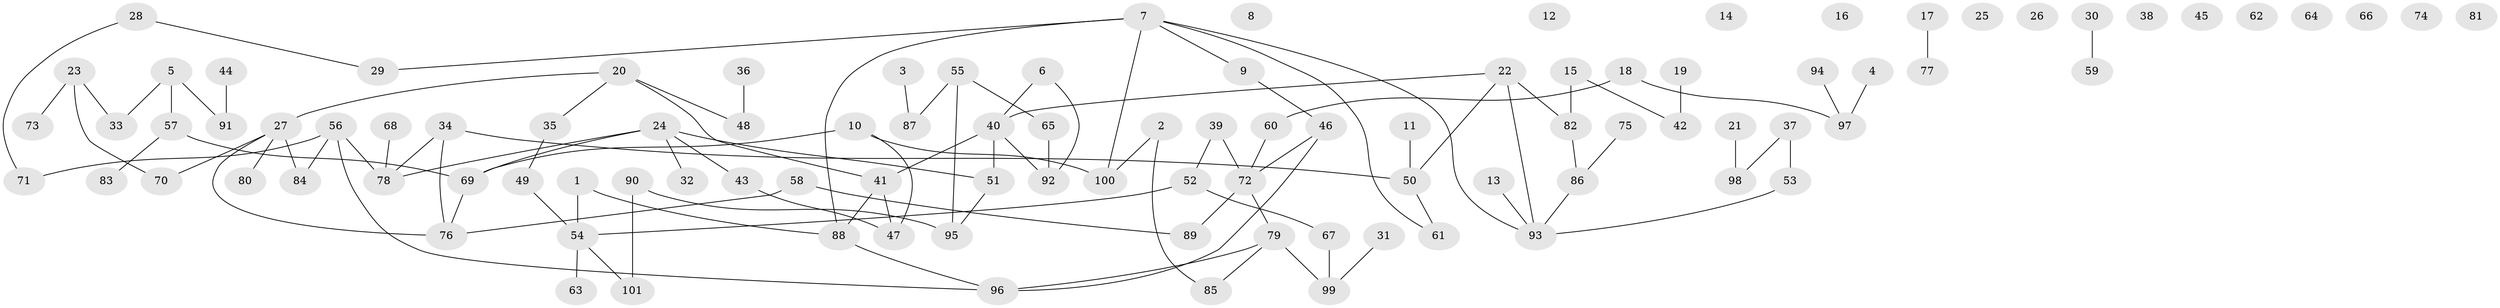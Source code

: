 // Generated by graph-tools (version 1.1) at 2025/40/03/09/25 04:40:50]
// undirected, 101 vertices, 108 edges
graph export_dot {
graph [start="1"]
  node [color=gray90,style=filled];
  1;
  2;
  3;
  4;
  5;
  6;
  7;
  8;
  9;
  10;
  11;
  12;
  13;
  14;
  15;
  16;
  17;
  18;
  19;
  20;
  21;
  22;
  23;
  24;
  25;
  26;
  27;
  28;
  29;
  30;
  31;
  32;
  33;
  34;
  35;
  36;
  37;
  38;
  39;
  40;
  41;
  42;
  43;
  44;
  45;
  46;
  47;
  48;
  49;
  50;
  51;
  52;
  53;
  54;
  55;
  56;
  57;
  58;
  59;
  60;
  61;
  62;
  63;
  64;
  65;
  66;
  67;
  68;
  69;
  70;
  71;
  72;
  73;
  74;
  75;
  76;
  77;
  78;
  79;
  80;
  81;
  82;
  83;
  84;
  85;
  86;
  87;
  88;
  89;
  90;
  91;
  92;
  93;
  94;
  95;
  96;
  97;
  98;
  99;
  100;
  101;
  1 -- 54;
  1 -- 88;
  2 -- 85;
  2 -- 100;
  3 -- 87;
  4 -- 97;
  5 -- 33;
  5 -- 57;
  5 -- 91;
  6 -- 40;
  6 -- 92;
  7 -- 9;
  7 -- 29;
  7 -- 61;
  7 -- 88;
  7 -- 93;
  7 -- 100;
  9 -- 46;
  10 -- 47;
  10 -- 69;
  10 -- 100;
  11 -- 50;
  13 -- 93;
  15 -- 42;
  15 -- 82;
  17 -- 77;
  18 -- 60;
  18 -- 97;
  19 -- 42;
  20 -- 27;
  20 -- 35;
  20 -- 41;
  20 -- 48;
  21 -- 98;
  22 -- 40;
  22 -- 50;
  22 -- 82;
  22 -- 93;
  23 -- 33;
  23 -- 70;
  23 -- 73;
  24 -- 32;
  24 -- 43;
  24 -- 51;
  24 -- 69;
  24 -- 78;
  27 -- 70;
  27 -- 76;
  27 -- 80;
  27 -- 84;
  28 -- 29;
  28 -- 71;
  30 -- 59;
  31 -- 99;
  34 -- 50;
  34 -- 76;
  34 -- 78;
  35 -- 49;
  36 -- 48;
  37 -- 53;
  37 -- 98;
  39 -- 52;
  39 -- 72;
  40 -- 41;
  40 -- 51;
  40 -- 92;
  41 -- 47;
  41 -- 88;
  43 -- 47;
  44 -- 91;
  46 -- 72;
  46 -- 96;
  49 -- 54;
  50 -- 61;
  51 -- 95;
  52 -- 54;
  52 -- 67;
  53 -- 93;
  54 -- 63;
  54 -- 101;
  55 -- 65;
  55 -- 87;
  55 -- 95;
  56 -- 71;
  56 -- 78;
  56 -- 84;
  56 -- 96;
  57 -- 69;
  57 -- 83;
  58 -- 76;
  58 -- 89;
  60 -- 72;
  65 -- 92;
  67 -- 99;
  68 -- 78;
  69 -- 76;
  72 -- 79;
  72 -- 89;
  75 -- 86;
  79 -- 85;
  79 -- 96;
  79 -- 99;
  82 -- 86;
  86 -- 93;
  88 -- 96;
  90 -- 95;
  90 -- 101;
  94 -- 97;
}
